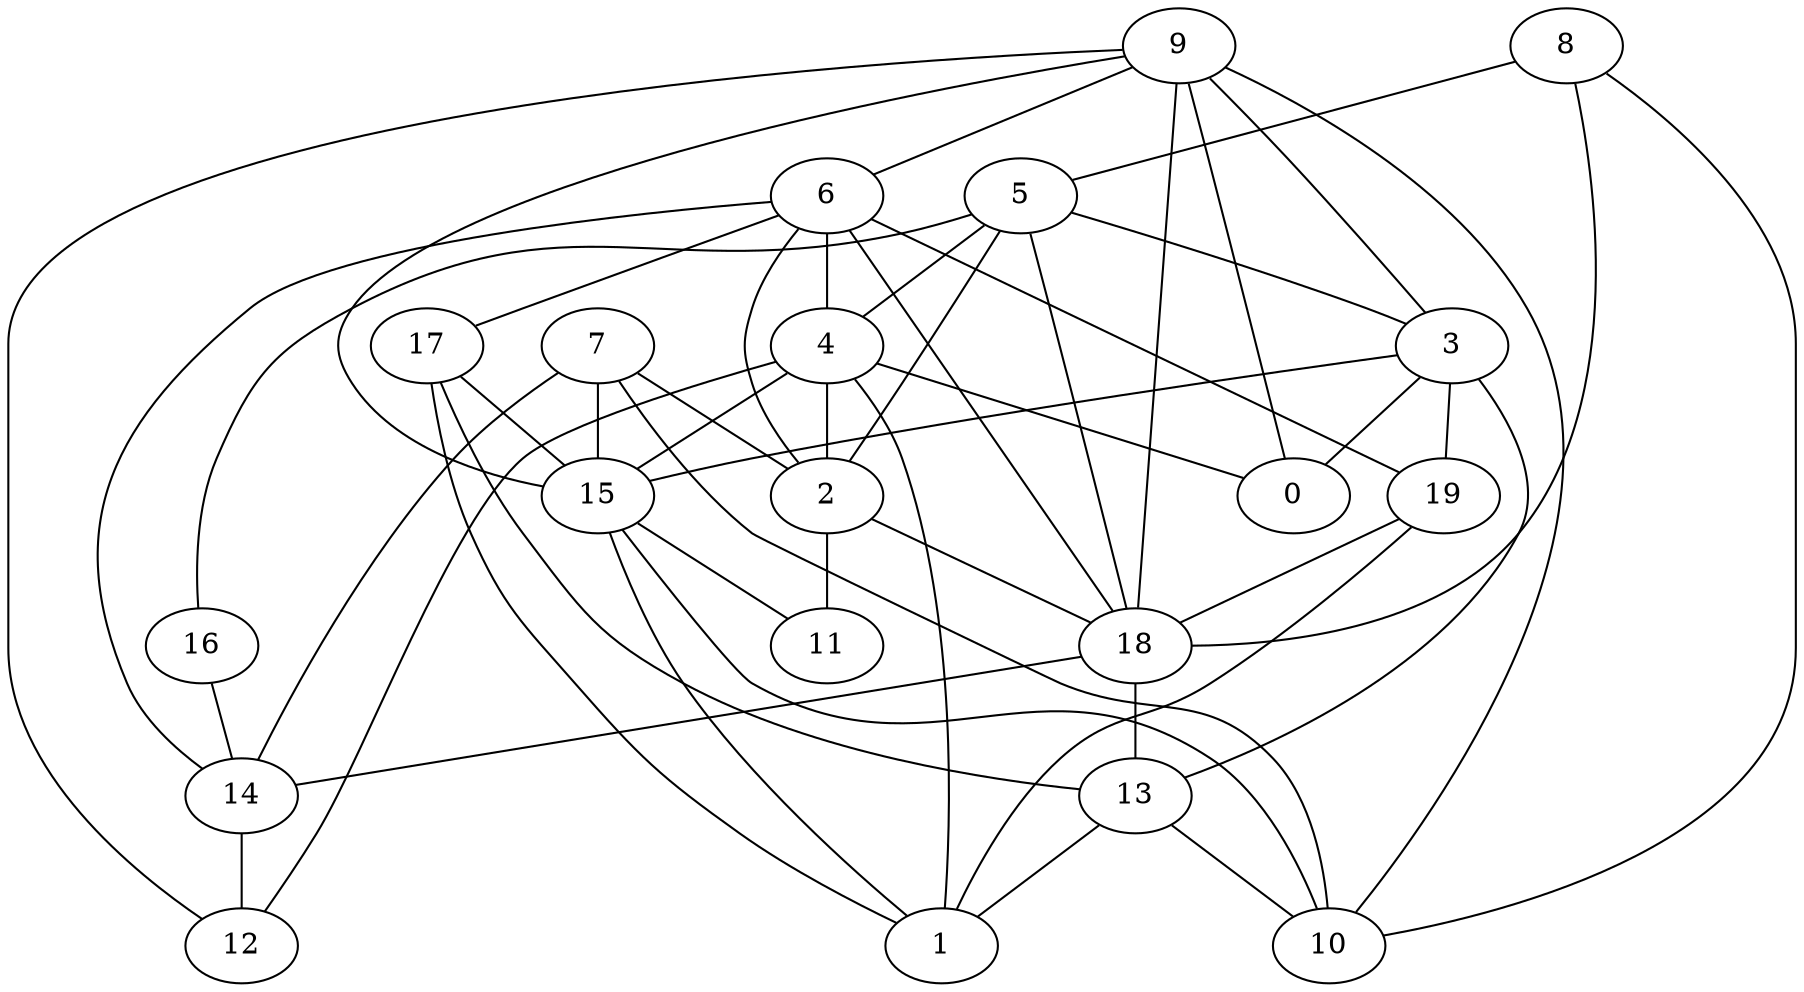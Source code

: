digraph GG_graph {

subgraph G_graph {
edge [color = black]
"8" -> "5" [dir = none]
"8" -> "18" [dir = none]
"8" -> "10" [dir = none]
"9" -> "6" [dir = none]
"9" -> "12" [dir = none]
"9" -> "18" [dir = none]
"9" -> "3" [dir = none]
"9" -> "10" [dir = none]
"9" -> "15" [dir = none]
"9" -> "0" [dir = none]
"5" -> "16" [dir = none]
"5" -> "2" [dir = none]
"5" -> "4" [dir = none]
"5" -> "18" [dir = none]
"2" -> "18" [dir = none]
"2" -> "11" [dir = none]
"19" -> "18" [dir = none]
"6" -> "14" [dir = none]
"6" -> "18" [dir = none]
"6" -> "19" [dir = none]
"6" -> "4" [dir = none]
"6" -> "17" [dir = none]
"4" -> "0" [dir = none]
"4" -> "15" [dir = none]
"4" -> "2" [dir = none]
"14" -> "12" [dir = none]
"3" -> "0" [dir = none]
"16" -> "14" [dir = none]
"17" -> "13" [dir = none]
"17" -> "15" [dir = none]
"7" -> "15" [dir = none]
"7" -> "14" [dir = none]
"18" -> "14" [dir = none]
"18" -> "13" [dir = none]
"13" -> "1" [dir = none]
"15" -> "11" [dir = none]
"15" -> "1" [dir = none]
"15" -> "10" [dir = none]
"4" -> "1" [dir = none]
"3" -> "15" [dir = none]
"19" -> "1" [dir = none]
"17" -> "1" [dir = none]
"5" -> "3" [dir = none]
"4" -> "12" [dir = none]
"6" -> "2" [dir = none]
"7" -> "10" [dir = none]
"3" -> "13" [dir = none]
"7" -> "2" [dir = none]
"13" -> "10" [dir = none]
"3" -> "19" [dir = none]
}

}
